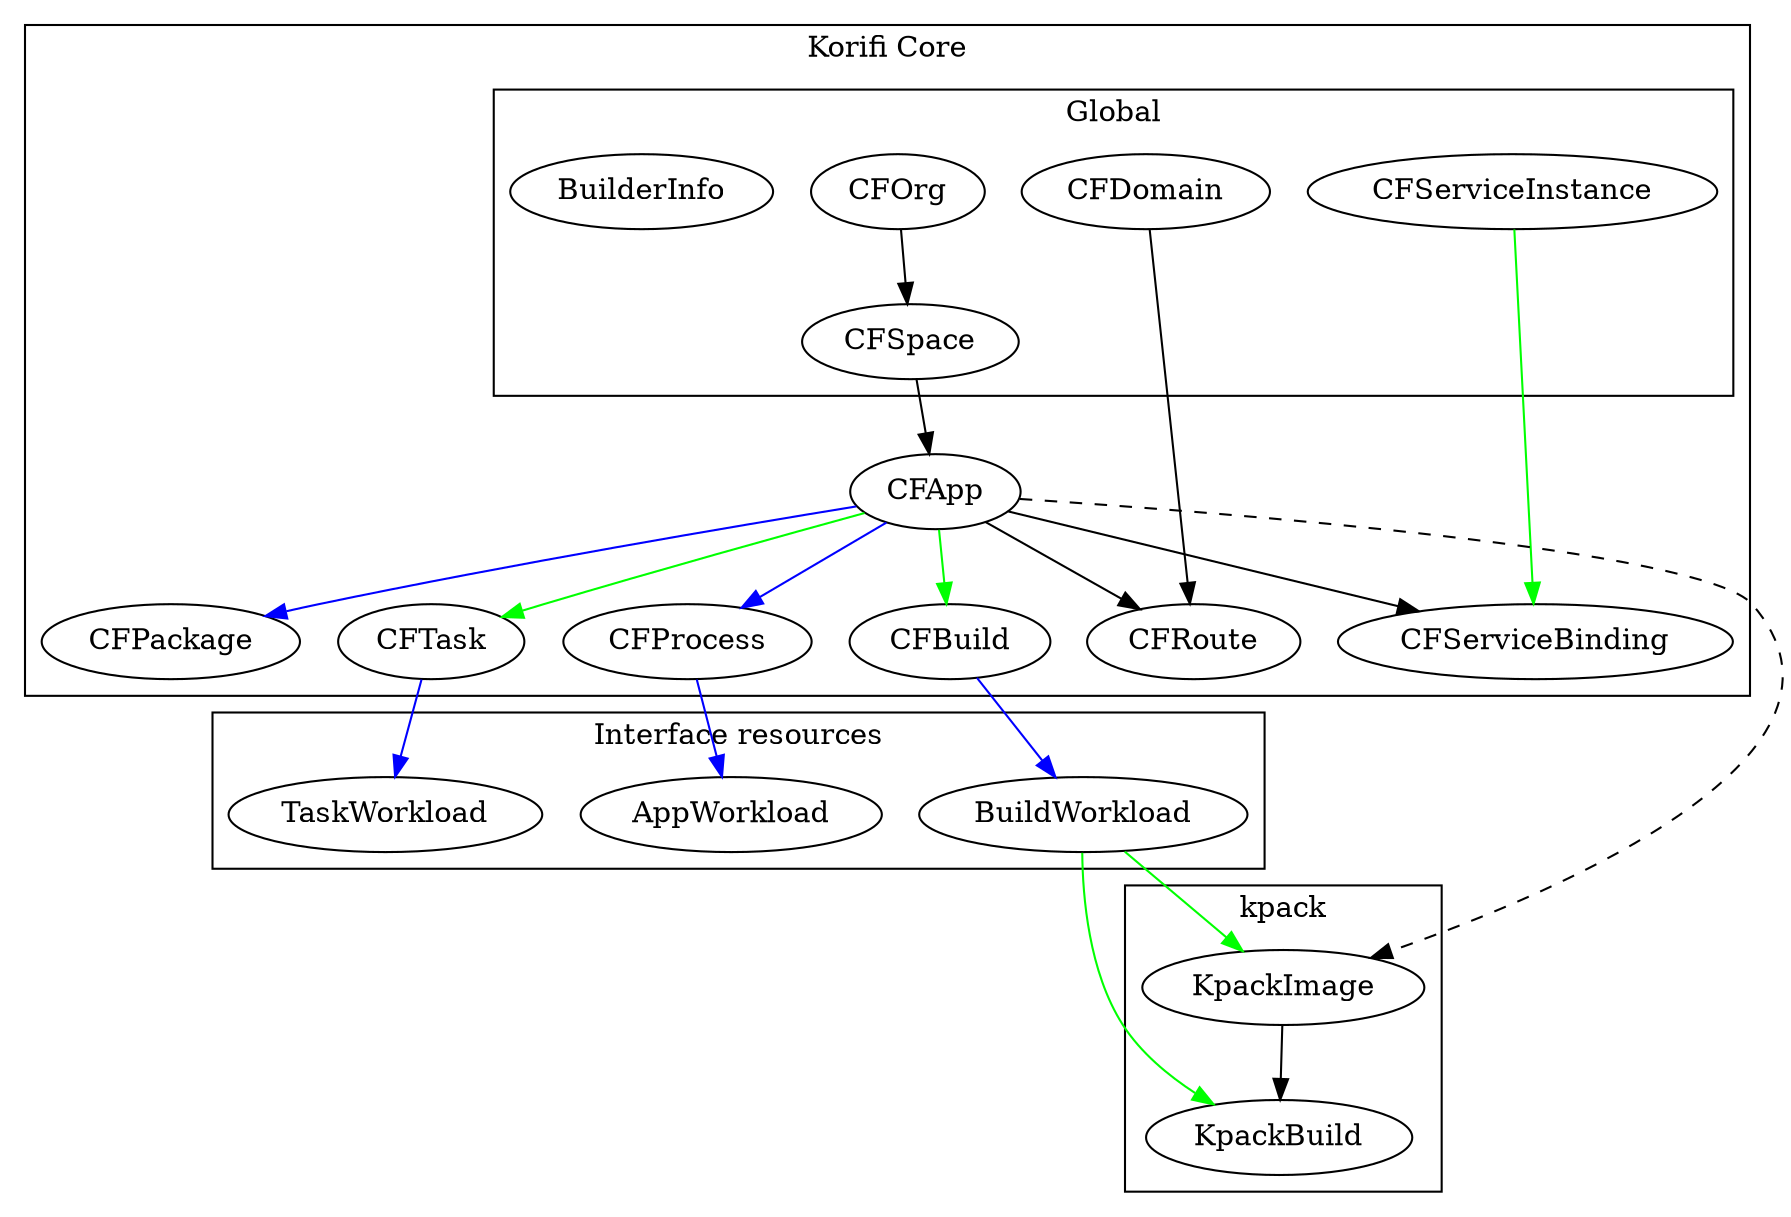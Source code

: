 digraph G
{
    subgraph cluster_korifi {
        label="Korifi Core";
        subgraph cluster_global {
            label="Global"
            cforg[label="CFOrg"];
            cfspace[label="CFSpace"];
            cfdomain[label="CFDomain"];
            cfserviceinstance[label="CFServiceInstance"];
            builderinfo[label="BuilderInfo"];
        }

        cfapp[label="CFApp"];
        cfbuild[label="CFBuild"];
        cfpackage[label="CFPackage"];
        cfprocess[label="CFProcess"];
        cfroute[label="CFRoute"];
        cfservicebinding[label="CFServiceBinding"];
        cftask[label="CFTask"];
    }
    subgraph cluster_interface {
        label="Interface resources"
        appworkload[label="AppWorkload"];
        taskworkload[label="TaskWorkload"];
        buildworkload[label="BuildWorkload"];
    }

    subgraph cluster_kpack {
        label="kpack"
            kpackbuild[label="KpackBuild"];
        kpackimage[label="KpackImage"];
    }

    cfapp -> cfprocess[color="blue"];
    cfprocess -> appworkload[color="blue"];
    cfapp -> cftask[color="green"];
    cftask -> taskworkload[color="blue"];
    cfapp -> cfpackage[color="blue"];
    cfapp -> cfbuild[color="green"];
    cfbuild -> buildworkload[color="blue"];
    cfapp -> cfroute;
    cfapp -> cfservicebinding;
    cfserviceinstance -> cfservicebinding[color="green"];
    cforg -> cfspace;
    cfspace -> cfapp;
    cfdomain -> cfroute;
    buildworkload -> kpackimage[color="green"];
    buildworkload -> kpackbuild[color="green"];
    cfapp -> kpackimage[style=dashed];
    kpackimage -> kpackbuild;

}
